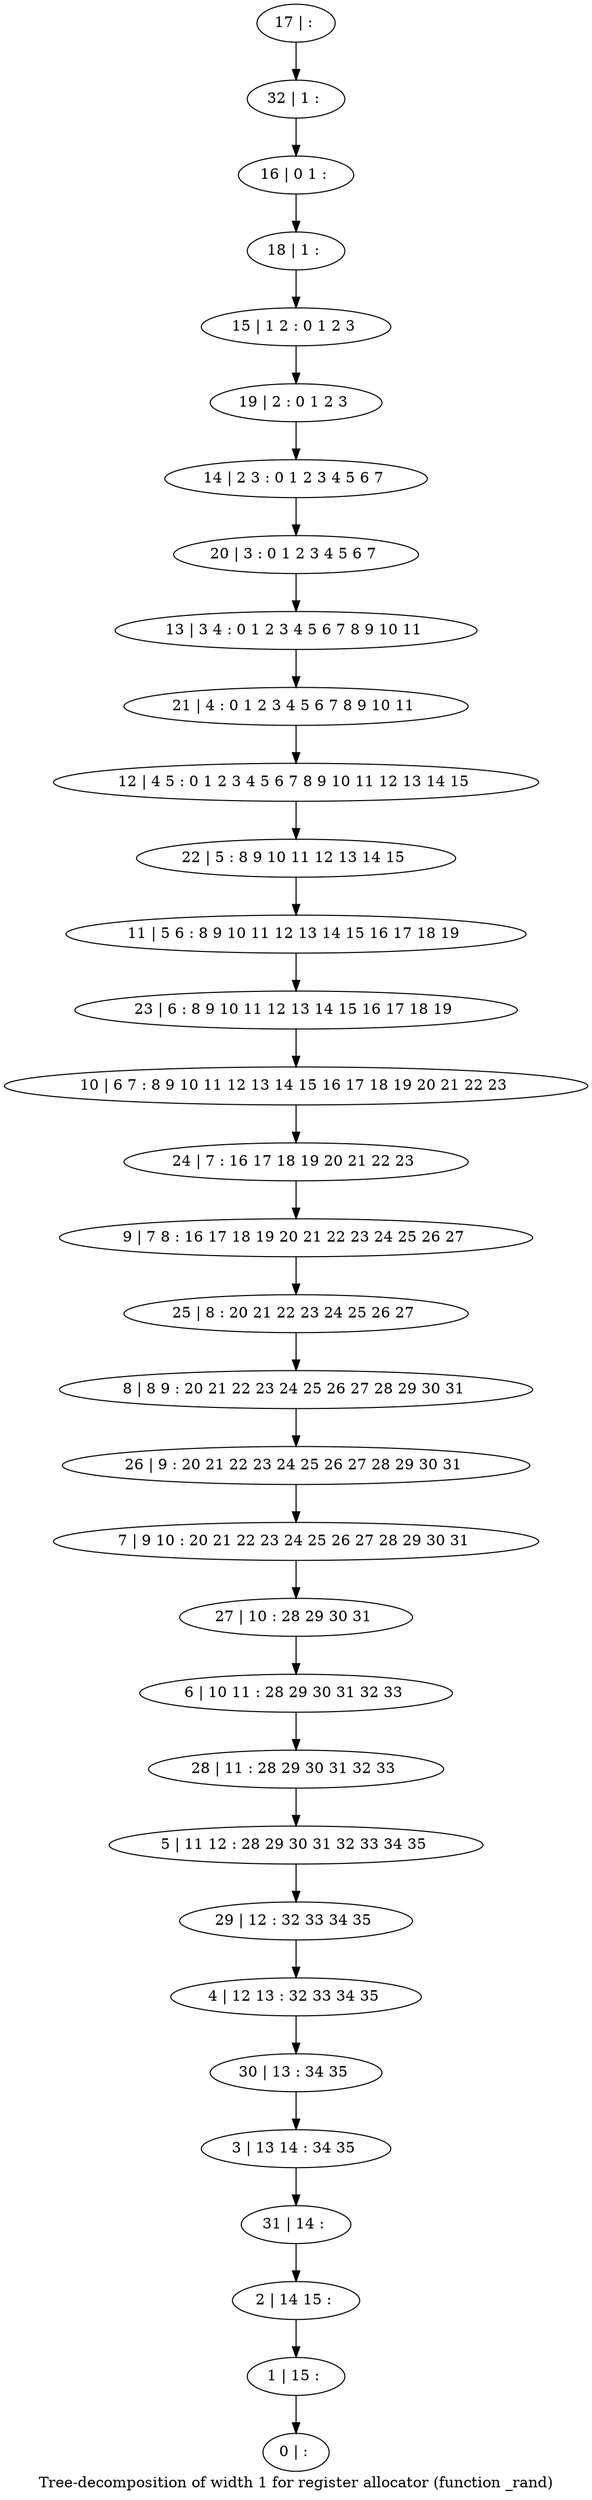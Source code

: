 digraph G {
graph [label="Tree-decomposition of width 1 for register allocator (function _rand)"]
0[label="0 | : "];
1[label="1 | 15 : "];
2[label="2 | 14 15 : "];
3[label="3 | 13 14 : 34 35 "];
4[label="4 | 12 13 : 32 33 34 35 "];
5[label="5 | 11 12 : 28 29 30 31 32 33 34 35 "];
6[label="6 | 10 11 : 28 29 30 31 32 33 "];
7[label="7 | 9 10 : 20 21 22 23 24 25 26 27 28 29 30 31 "];
8[label="8 | 8 9 : 20 21 22 23 24 25 26 27 28 29 30 31 "];
9[label="9 | 7 8 : 16 17 18 19 20 21 22 23 24 25 26 27 "];
10[label="10 | 6 7 : 8 9 10 11 12 13 14 15 16 17 18 19 20 21 22 23 "];
11[label="11 | 5 6 : 8 9 10 11 12 13 14 15 16 17 18 19 "];
12[label="12 | 4 5 : 0 1 2 3 4 5 6 7 8 9 10 11 12 13 14 15 "];
13[label="13 | 3 4 : 0 1 2 3 4 5 6 7 8 9 10 11 "];
14[label="14 | 2 3 : 0 1 2 3 4 5 6 7 "];
15[label="15 | 1 2 : 0 1 2 3 "];
16[label="16 | 0 1 : "];
17[label="17 | : "];
18[label="18 | 1 : "];
19[label="19 | 2 : 0 1 2 3 "];
20[label="20 | 3 : 0 1 2 3 4 5 6 7 "];
21[label="21 | 4 : 0 1 2 3 4 5 6 7 8 9 10 11 "];
22[label="22 | 5 : 8 9 10 11 12 13 14 15 "];
23[label="23 | 6 : 8 9 10 11 12 13 14 15 16 17 18 19 "];
24[label="24 | 7 : 16 17 18 19 20 21 22 23 "];
25[label="25 | 8 : 20 21 22 23 24 25 26 27 "];
26[label="26 | 9 : 20 21 22 23 24 25 26 27 28 29 30 31 "];
27[label="27 | 10 : 28 29 30 31 "];
28[label="28 | 11 : 28 29 30 31 32 33 "];
29[label="29 | 12 : 32 33 34 35 "];
30[label="30 | 13 : 34 35 "];
31[label="31 | 14 : "];
32[label="32 | 1 : "];
17->32 ;
32->16 ;
16->18 ;
18->15 ;
15->19 ;
19->14 ;
14->20 ;
20->13 ;
13->21 ;
21->12 ;
12->22 ;
22->11 ;
11->23 ;
23->10 ;
10->24 ;
24->9 ;
9->25 ;
25->8 ;
8->26 ;
26->7 ;
7->27 ;
27->6 ;
6->28 ;
28->5 ;
5->29 ;
29->4 ;
4->30 ;
30->3 ;
3->31 ;
31->2 ;
2->1 ;
1->0 ;
}
